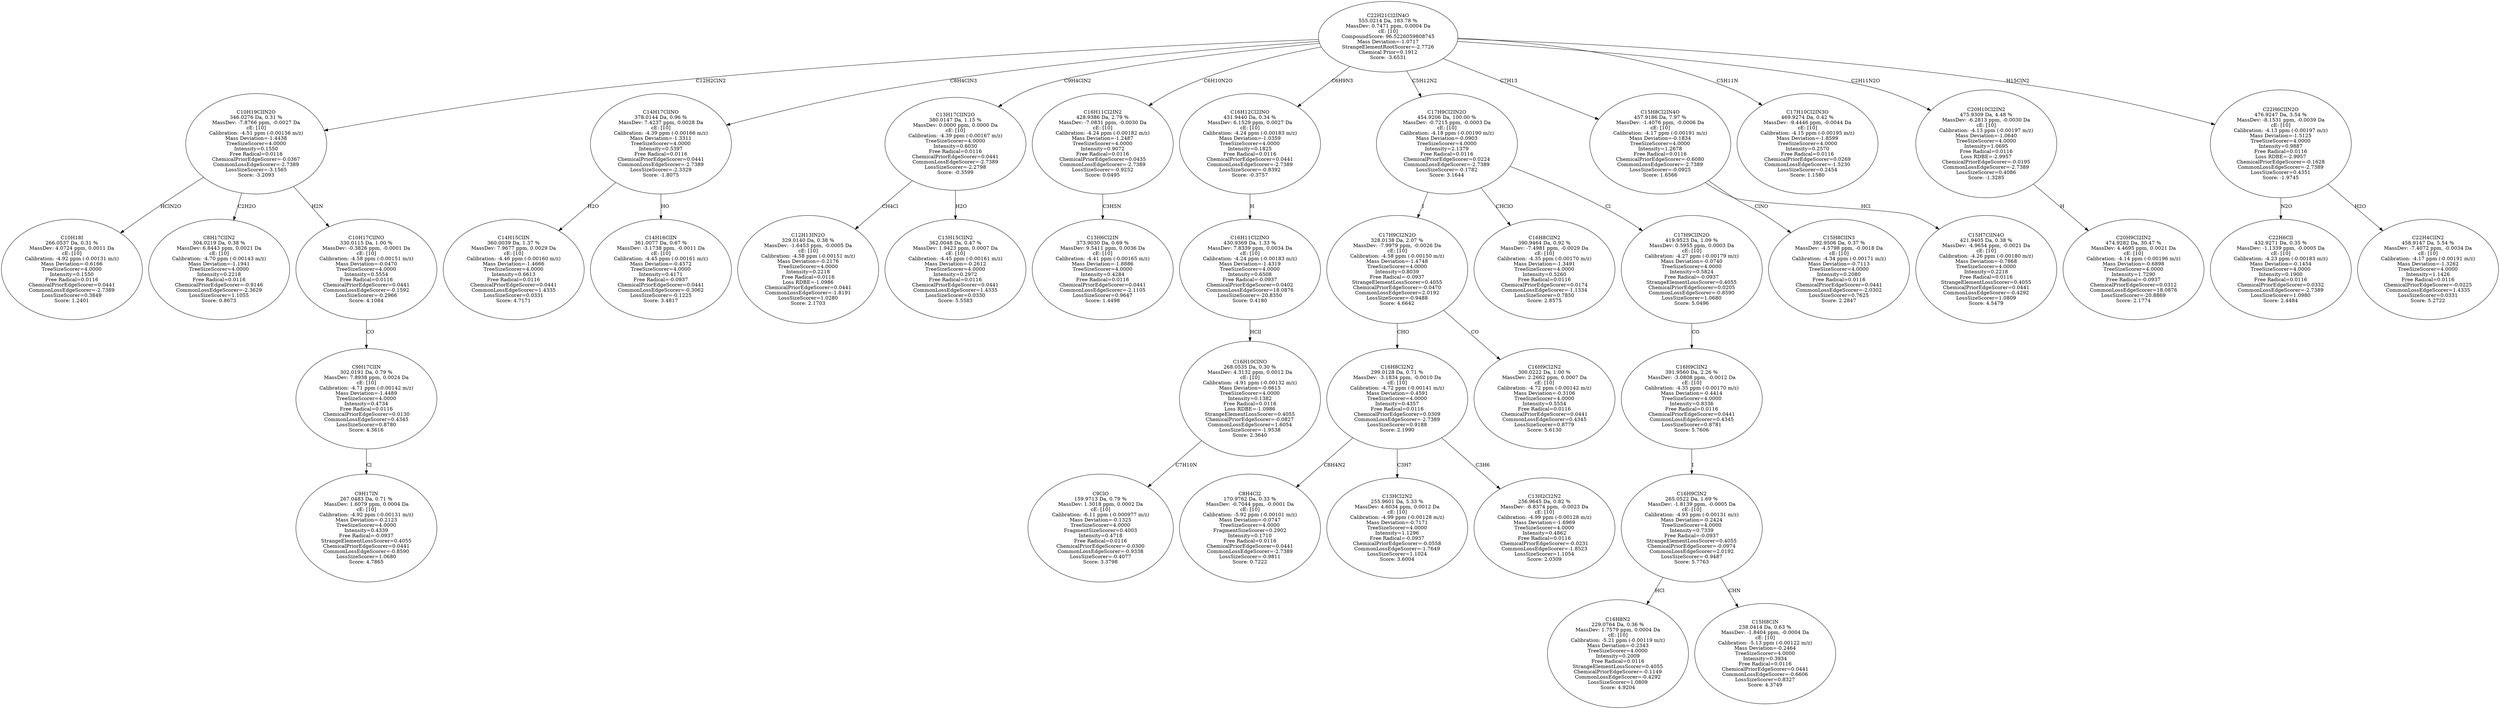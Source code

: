 strict digraph {
v1 [label="C10H18I\n266.0537 Da, 0.31 %\nMassDev: 4.0724 ppm, 0.0011 Da\ncE: [10]\nCalibration: -4.92 ppm (-0.00131 m/z)\nMass Deviation=-0.6166\nTreeSizeScorer=4.0000\nIntensity=0.1550\nFree Radical=0.0116\nChemicalPriorEdgeScorer=0.0441\nCommonLossEdgeScorer=-2.7389\nLossSizeScorer=0.3849\nScore: 1.2401"];
v2 [label="C8H17ClIN2\n304.0219 Da, 0.38 %\nMassDev: 6.8443 ppm, 0.0021 Da\ncE: [10]\nCalibration: -4.70 ppm (-0.00143 m/z)\nMass Deviation=-1.1941\nTreeSizeScorer=4.0000\nIntensity=0.2218\nFree Radical=0.0116\nChemicalPriorEdgeScorer=-0.9146\nCommonLossEdgeScorer=-2.3629\nLossSizeScorer=1.1055\nScore: 0.8673"];
v3 [label="C9H17IN\n267.0483 Da, 0.71 %\nMassDev: 1.6079 ppm, 0.0004 Da\ncE: [10]\nCalibration: -4.92 ppm (-0.00131 m/z)\nMass Deviation=-0.2123\nTreeSizeScorer=4.0000\nIntensity=0.4339\nFree Radical=-0.0937\nStrangeElementLossScorer=0.4055\nChemicalPriorEdgeScorer=0.0441\nCommonLossEdgeScorer=-0.8590\nLossSizeScorer=1.0680\nScore: 4.7865"];
v4 [label="C9H17ClIN\n302.0191 Da, 0.79 %\nMassDev: 7.8938 ppm, 0.0024 Da\ncE: [10]\nCalibration: -4.71 ppm (-0.00142 m/z)\nMass Deviation=-1.4489\nTreeSizeScorer=4.0000\nIntensity=0.4734\nFree Radical=0.0116\nChemicalPriorEdgeScorer=0.0130\nCommonLossEdgeScorer=0.4345\nLossSizeScorer=0.8780\nScore: 4.3616"];
v5 [label="C10H17ClINO\n330.0115 Da, 1.00 %\nMassDev: -0.3826 ppm, -0.0001 Da\ncE: [10]\nCalibration: -4.58 ppm (-0.00151 m/z)\nMass Deviation=-0.0470\nTreeSizeScorer=4.0000\nIntensity=0.5554\nFree Radical=0.0116\nChemicalPriorEdgeScorer=0.0441\nCommonLossEdgeScorer=-0.1592\nLossSizeScorer=-0.2966\nScore: 4.1084"];
v6 [label="C10H19ClIN2O\n346.0276 Da, 0.31 %\nMassDev: -7.8766 ppm, -0.0027 Da\ncE: [10]\nCalibration: -4.51 ppm (-0.00156 m/z)\nMass Deviation=-1.4438\nTreeSizeScorer=4.0000\nIntensity=0.1550\nFree Radical=0.0116\nChemicalPriorEdgeScorer=-0.0367\nCommonLossEdgeScorer=-2.7389\nLossSizeScorer=-3.1565\nScore: -3.2093"];
v7 [label="C14H15ClIN\n360.0039 Da, 1.37 %\nMassDev: 7.9677 ppm, 0.0029 Da\ncE: [10]\nCalibration: -4.46 ppm (-0.00160 m/z)\nMass Deviation=-1.4666\nTreeSizeScorer=4.0000\nIntensity=0.6613\nFree Radical=0.0116\nChemicalPriorEdgeScorer=0.0441\nCommonLossEdgeScorer=1.4335\nLossSizeScorer=0.0331\nScore: 4.7171"];
v8 [label="C14H16ClIN\n361.0077 Da, 0.67 %\nMassDev: -3.1738 ppm, -0.0011 Da\ncE: [10]\nCalibration: -4.45 ppm (-0.00161 m/z)\nMass Deviation=-0.4572\nTreeSizeScorer=4.0000\nIntensity=0.4171\nFree Radical=-0.0937\nChemicalPriorEdgeScorer=0.0441\nCommonLossEdgeScorer=-0.3062\nLossSizeScorer=-0.1225\nScore: 3.4817"];
v9 [label="C14H17ClINO\n378.0144 Da, 0.96 %\nMassDev: 7.4237 ppm, 0.0028 Da\ncE: [10]\nCalibration: -4.39 ppm (-0.00166 m/z)\nMass Deviation=-1.3311\nTreeSizeScorer=4.0000\nIntensity=0.5397\nFree Radical=0.0116\nChemicalPriorEdgeScorer=0.0441\nCommonLossEdgeScorer=-2.7389\nLossSizeScorer=-2.3329\nScore: -1.8075"];
v10 [label="C12H13IN2O\n329.0140 Da, 0.38 %\nMassDev: -1.6453 ppm, -0.0005 Da\ncE: [10]\nCalibration: -4.58 ppm (-0.00151 m/z)\nMass Deviation=-0.2176\nTreeSizeScorer=4.0000\nIntensity=0.2218\nFree Radical=0.0116\nLoss RDBE=-1.0986\nChemicalPriorEdgeScorer=0.0441\nCommonLossEdgeScorer=-1.8191\nLossSizeScorer=1.0280\nScore: 2.1703"];
v11 [label="C13H15ClIN2\n362.0048 Da, 0.47 %\nMassDev: 1.9423 ppm, 0.0007 Da\ncE: [10]\nCalibration: -4.45 ppm (-0.00161 m/z)\nMass Deviation=-0.2612\nTreeSizeScorer=4.0000\nIntensity=0.2972\nFree Radical=0.0116\nChemicalPriorEdgeScorer=0.0441\nCommonLossEdgeScorer=1.4335\nLossSizeScorer=0.0330\nScore: 5.5583"];
v12 [label="C13H17ClIN2O\n380.0147 Da, 1.15 %\nMassDev: 0.0000 ppm, 0.0000 Da\ncE: [10]\nCalibration: -4.39 ppm (-0.00167 m/z)\nTreeSizeScorer=4.0000\nIntensity=0.6030\nFree Radical=0.0116\nChemicalPriorEdgeScorer=0.0441\nCommonLossEdgeScorer=-2.7389\nLossSizeScorer=-2.2798\nScore: -0.3599"];
v13 [label="C13H6Cl2IN\n373.9030 Da, 0.69 %\nMassDev: 9.5411 ppm, 0.0036 Da\ncE: [10]\nCalibration: -4.41 ppm (-0.00165 m/z)\nMass Deviation=-1.8886\nTreeSizeScorer=4.0000\nIntensity=0.4284\nFree Radical=0.0116\nChemicalPriorEdgeScorer=0.0441\nCommonLossEdgeScorer=-2.1105\nLossSizeScorer=0.9647\nScore: 1.4498"];
v14 [label="C16H11Cl2IN2\n428.9386 Da, 2.79 %\nMassDev: -7.0831 ppm, -0.0030 Da\ncE: [10]\nCalibration: -4.24 ppm (-0.00182 m/z)\nMass Deviation=-1.2487\nTreeSizeScorer=4.0000\nIntensity=0.9072\nFree Radical=0.0116\nChemicalPriorEdgeScorer=0.0435\nCommonLossEdgeScorer=-2.7389\nLossSizeScorer=-0.9252\nScore: 0.0495"];
v15 [label="C9ClO\n159.9713 Da, 0.79 %\nMassDev: 1.3018 ppm, 0.0002 Da\ncE: [10]\nCalibration: -6.11 ppm (-0.000977 m/z)\nMass Deviation=-0.1325\nTreeSizeScorer=4.0000\nFragmentSizeScorer=0.4003\nIntensity=0.4718\nFree Radical=0.0116\nChemicalPriorEdgeScorer=-0.0300\nCommonLossEdgeScorer=-0.9338\nLossSizeScorer=-0.4077\nScore: 3.3798"];
v16 [label="C16H10ClNO\n268.0535 Da, 0.30 %\nMassDev: 4.3132 ppm, 0.0012 Da\ncE: [10]\nCalibration: -4.91 ppm (-0.00132 m/z)\nMass Deviation=-0.6615\nTreeSizeScorer=4.0000\nIntensity=0.1382\nFree Radical=0.0116\nLoss RDBE=-1.0986\nStrangeElementLossScorer=0.4055\nChemicalPriorEdgeScorer=-0.0827\nCommonLossEdgeScorer=1.6054\nLossSizeScorer=-1.9538\nScore: 2.3640"];
v17 [label="C16H11Cl2INO\n430.9369 Da, 1.33 %\nMassDev: 7.8339 ppm, 0.0034 Da\ncE: [10]\nCalibration: -4.24 ppm (-0.00183 m/z)\nMass Deviation=-1.4319\nTreeSizeScorer=4.0000\nIntensity=0.6508\nFree Radical=-0.0937\nChemicalPriorEdgeScorer=0.0402\nCommonLossEdgeScorer=18.0876\nLossSizeScorer=-20.8350\nScore: 0.4180"];
v18 [label="C16H12Cl2INO\n431.9440 Da, 0.34 %\nMassDev: 6.1529 ppm, 0.0027 Da\ncE: [10]\nCalibration: -4.24 ppm (-0.00183 m/z)\nMass Deviation=-1.0359\nTreeSizeScorer=4.0000\nIntensity=0.1825\nFree Radical=0.0116\nChemicalPriorEdgeScorer=0.0441\nCommonLossEdgeScorer=-2.7389\nLossSizeScorer=-0.8392\nScore: -0.3757"];
v19 [label="C8H4Cl2\n170.9762 Da, 0.33 %\nMassDev: -0.7044 ppm, -0.0001 Da\ncE: [10]\nCalibration: -5.92 ppm (-0.00101 m/z)\nMass Deviation=-0.0747\nTreeSizeScorer=4.0000\nFragmentSizeScorer=0.2902\nIntensity=0.1710\nFree Radical=0.0116\nChemicalPriorEdgeScorer=0.0441\nCommonLossEdgeScorer=-2.7389\nLossSizeScorer=-0.9811\nScore: 0.7222"];
v20 [label="C13HCl2N2\n255.9601 Da, 5.33 %\nMassDev: 4.6034 ppm, 0.0012 Da\ncE: [10]\nCalibration: -4.99 ppm (-0.00128 m/z)\nMass Deviation=-0.7171\nTreeSizeScorer=4.0000\nIntensity=1.1296\nFree Radical=-0.0937\nChemicalPriorEdgeScorer=-0.0558\nCommonLossEdgeScorer=-1.7649\nLossSizeScorer=1.1024\nScore: 3.6004"];
v21 [label="C13H2Cl2N2\n256.9645 Da, 0.82 %\nMassDev: -8.8374 ppm, -0.0023 Da\ncE: [10]\nCalibration: -4.99 ppm (-0.00128 m/z)\nMass Deviation=-1.6969\nTreeSizeScorer=4.0000\nIntensity=0.4862\nFree Radical=0.0116\nChemicalPriorEdgeScorer=-0.0231\nCommonLossEdgeScorer=-1.8523\nLossSizeScorer=1.1054\nScore: 2.0309"];
v22 [label="C16H8Cl2N2\n299.0128 Da, 0.71 %\nMassDev: -3.1834 ppm, -0.0010 Da\ncE: [10]\nCalibration: -4.72 ppm (-0.00141 m/z)\nMass Deviation=-0.4591\nTreeSizeScorer=4.0000\nIntensity=0.4357\nFree Radical=0.0116\nChemicalPriorEdgeScorer=0.0309\nCommonLossEdgeScorer=-2.7389\nLossSizeScorer=0.9188\nScore: 2.1990"];
v23 [label="C16H9Cl2N2\n300.0222 Da, 1.00 %\nMassDev: 2.2662 ppm, 0.0007 Da\ncE: [10]\nCalibration: -4.72 ppm (-0.00142 m/z)\nMass Deviation=-0.3106\nTreeSizeScorer=4.0000\nIntensity=0.5554\nFree Radical=0.0116\nChemicalPriorEdgeScorer=0.0441\nCommonLossEdgeScorer=0.4345\nLossSizeScorer=0.8779\nScore: 5.6130"];
v24 [label="C17H9Cl2N2O\n328.0138 Da, 2.07 %\nMassDev: -7.9979 ppm, -0.0026 Da\ncE: [10]\nCalibration: -4.58 ppm (-0.00150 m/z)\nMass Deviation=-1.4748\nTreeSizeScorer=4.0000\nIntensity=0.8039\nFree Radical=-0.0937\nStrangeElementLossScorer=0.4055\nChemicalPriorEdgeScorer=-0.0470\nCommonLossEdgeScorer=2.0192\nLossSizeScorer=-0.9488\nScore: 4.6642"];
v25 [label="C16H8ClIN2\n390.9464 Da, 0.92 %\nMassDev: -7.4981 ppm, -0.0029 Da\ncE: [10]\nCalibration: -4.35 ppm (-0.00170 m/z)\nMass Deviation=-1.3491\nTreeSizeScorer=4.0000\nIntensity=0.5260\nFree Radical=0.0116\nChemicalPriorEdgeScorer=0.0174\nCommonLossEdgeScorer=-1.1334\nLossSizeScorer=0.7850\nScore: 2.8575"];
v26 [label="C16H8N2\n229.0764 Da, 0.36 %\nMassDev: 1.7579 ppm, 0.0004 Da\ncE: [10]\nCalibration: -5.21 ppm (-0.00119 m/z)\nMass Deviation=-0.2343\nTreeSizeScorer=4.0000\nIntensity=0.2009\nFree Radical=0.0116\nStrangeElementLossScorer=0.4055\nChemicalPriorEdgeScorer=-0.1149\nCommonLossEdgeScorer=-0.4292\nLossSizeScorer=1.0809\nScore: 4.9204"];
v27 [label="C15H8ClN\n238.0414 Da, 0.63 %\nMassDev: -1.8404 ppm, -0.0004 Da\ncE: [10]\nCalibration: -5.13 ppm (-0.00122 m/z)\nMass Deviation=-0.2464\nTreeSizeScorer=4.0000\nIntensity=0.3934\nFree Radical=0.0116\nChemicalPriorEdgeScorer=0.0441\nCommonLossEdgeScorer=-0.6606\nLossSizeScorer=0.8327\nScore: 4.3749"];
v28 [label="C16H9ClN2\n265.0522 Da, 1.69 %\nMassDev: -1.8139 ppm, -0.0005 Da\ncE: [10]\nCalibration: -4.93 ppm (-0.00131 m/z)\nMass Deviation=-0.2424\nTreeSizeScorer=4.0000\nIntensity=0.7339\nFree Radical=-0.0937\nStrangeElementLossScorer=0.4055\nChemicalPriorEdgeScorer=-0.0974\nCommonLossEdgeScorer=2.0192\nLossSizeScorer=-0.9487\nScore: 5.7763"];
v29 [label="C16H9ClIN2\n391.9560 Da, 2.26 %\nMassDev: -3.0808 ppm, -0.0012 Da\ncE: [10]\nCalibration: -4.35 ppm (-0.00170 m/z)\nMass Deviation=-0.4414\nTreeSizeScorer=4.0000\nIntensity=0.8336\nFree Radical=0.0116\nChemicalPriorEdgeScorer=0.0441\nCommonLossEdgeScorer=0.4345\nLossSizeScorer=0.8781\nScore: 5.7606"];
v30 [label="C17H9ClIN2O\n419.9523 Da, 1.09 %\nMassDev: 0.5955 ppm, 0.0003 Da\ncE: [10]\nCalibration: -4.27 ppm (-0.00179 m/z)\nMass Deviation=-0.0740\nTreeSizeScorer=4.0000\nIntensity=0.5824\nFree Radical=-0.0937\nStrangeElementLossScorer=0.4055\nChemicalPriorEdgeScorer=0.0205\nCommonLossEdgeScorer=-0.8590\nLossSizeScorer=1.0680\nScore: 5.0496"];
v31 [label="C17H9Cl2IN2O\n454.9206 Da, 100.00 %\nMassDev: -0.7215 ppm, -0.0003 Da\ncE: [10]\nCalibration: -4.18 ppm (-0.00190 m/z)\nMass Deviation=-0.0903\nTreeSizeScorer=4.0000\nIntensity=2.1379\nFree Radical=0.0116\nChemicalPriorEdgeScorer=0.0224\nCommonLossEdgeScorer=-2.7389\nLossSizeScorer=-0.1782\nScore: 3.1644"];
v32 [label="C15H8ClIN3\n392.9506 Da, 0.37 %\nMassDev: -4.5798 ppm, -0.0018 Da\ncE: [10]\nCalibration: -4.34 ppm (-0.00171 m/z)\nMass Deviation=-0.7113\nTreeSizeScorer=4.0000\nIntensity=0.2080\nFree Radical=0.0116\nChemicalPriorEdgeScorer=0.0441\nCommonLossEdgeScorer=-2.0302\nLossSizeScorer=0.7625\nScore: 2.2847"];
v33 [label="C15H7ClIN4O\n421.9405 Da, 0.38 %\nMassDev: -4.9654 ppm, -0.0021 Da\ncE: [10]\nCalibration: -4.26 ppm (-0.00180 m/z)\nMass Deviation=-0.7868\nTreeSizeScorer=4.0000\nIntensity=0.2218\nFree Radical=0.0116\nStrangeElementLossScorer=0.4055\nChemicalPriorEdgeScorer=0.0441\nCommonLossEdgeScorer=-0.4292\nLossSizeScorer=1.0809\nScore: 4.5479"];
v34 [label="C15H8Cl2IN4O\n457.9186 Da, 7.97 %\nMassDev: -1.4076 ppm, -0.0006 Da\ncE: [10]\nCalibration: -4.17 ppm (-0.00191 m/z)\nMass Deviation=-0.1834\nTreeSizeScorer=4.0000\nIntensity=1.2678\nFree Radical=0.0116\nChemicalPriorEdgeScorer=-0.6080\nCommonLossEdgeScorer=-2.7389\nLossSizeScorer=-0.0925\nScore: 1.6566"];
v35 [label="C17H10Cl2IN3O\n469.9274 Da, 0.42 %\nMassDev: -9.4446 ppm, -0.0044 Da\ncE: [10]\nCalibration: -4.15 ppm (-0.00195 m/z)\nMass Deviation=-1.8599\nTreeSizeScorer=4.0000\nIntensity=0.2570\nFree Radical=0.0116\nChemicalPriorEdgeScorer=0.0269\nCommonLossEdgeScorer=-1.5230\nLossSizeScorer=0.2454\nScore: 1.1580"];
v36 [label="C20H9Cl2IN2\n474.9282 Da, 30.47 %\nMassDev: 4.4695 ppm, 0.0021 Da\ncE: [10]\nCalibration: -4.14 ppm (-0.00196 m/z)\nMass Deviation=-0.6898\nTreeSizeScorer=4.0000\nIntensity=1.7290\nFree Radical=-0.0937\nChemicalPriorEdgeScorer=0.0312\nCommonLossEdgeScorer=18.0876\nLossSizeScorer=-20.8869\nScore: 2.1774"];
v37 [label="C20H10Cl2IN2\n475.9309 Da, 4.48 %\nMassDev: -6.2813 ppm, -0.0030 Da\ncE: [10]\nCalibration: -4.13 ppm (-0.00197 m/z)\nMass Deviation=-1.0640\nTreeSizeScorer=4.0000\nIntensity=1.0695\nFree Radical=0.0116\nLoss RDBE=-2.9957\nChemicalPriorEdgeScorer=-0.0195\nCommonLossEdgeScorer=-2.7389\nLossSizeScorer=0.4086\nScore: -1.3285"];
v38 [label="C22H6ClI\n432.9271 Da, 0.35 %\nMassDev: -1.1339 ppm, -0.0005 Da\ncE: [10]\nCalibration: -4.23 ppm (-0.00183 m/z)\nMass Deviation=-0.1454\nTreeSizeScorer=4.0000\nIntensity=0.1900\nFree Radical=0.0116\nChemicalPriorEdgeScorer=0.0332\nCommonLossEdgeScorer=-2.7389\nLossSizeScorer=1.0980\nScore: 2.4484"];
v39 [label="C22H4ClIN2\n458.9147 Da, 5.54 %\nMassDev: -7.4072 ppm, -0.0034 Da\ncE: [10]\nCalibration: -4.17 ppm (-0.00191 m/z)\nMass Deviation=-1.3262\nTreeSizeScorer=4.0000\nIntensity=1.1426\nFree Radical=0.0116\nChemicalPriorEdgeScorer=-0.0225\nCommonLossEdgeScorer=1.4335\nLossSizeScorer=0.0331\nScore: 5.2722"];
v40 [label="C22H6ClIN2O\n476.9247 Da, 3.54 %\nMassDev: -8.1531 ppm, -0.0039 Da\ncE: [10]\nCalibration: -4.13 ppm (-0.00197 m/z)\nMass Deviation=-1.5125\nTreeSizeScorer=4.0000\nIntensity=0.9887\nFree Radical=0.0116\nLoss RDBE=-2.9957\nChemicalPriorEdgeScorer=-0.1628\nCommonLossEdgeScorer=-2.7389\nLossSizeScorer=0.4351\nScore: -1.9745"];
v41 [label="C22H21Cl2IN4O\n555.0214 Da, 183.78 %\nMassDev: 0.7471 ppm, 0.0004 Da\ncE: [10]\nCompoundScore: 96.5226059808745\nMass Deviation=-1.0717\nStrangeElementRootScorer=-2.7726\nChemical Prior=0.1912\nScore: -3.6531"];
v6 -> v1 [label="HClN2O"];
v6 -> v2 [label="C2H2O"];
v4 -> v3 [label="Cl"];
v5 -> v4 [label="CO"];
v6 -> v5 [label="H2N"];
v41 -> v6 [label="C12H2ClN2"];
v9 -> v7 [label="H2O"];
v9 -> v8 [label="HO"];
v41 -> v9 [label="C8H4ClN3"];
v12 -> v10 [label="CH4Cl"];
v12 -> v11 [label="H2O"];
v41 -> v12 [label="C9H4ClN2"];
v14 -> v13 [label="C3H5N"];
v41 -> v14 [label="C6H10N2O"];
v16 -> v15 [label="C7H10N"];
v17 -> v16 [label="HClI"];
v18 -> v17 [label="H"];
v41 -> v18 [label="C6H9N3"];
v22 -> v19 [label="C8H4N2"];
v22 -> v20 [label="C3H7"];
v22 -> v21 [label="C3H6"];
v24 -> v22 [label="CHO"];
v24 -> v23 [label="CO"];
v31 -> v24 [label="I"];
v31 -> v25 [label="CHClO"];
v28 -> v26 [label="HCl"];
v28 -> v27 [label="CHN"];
v29 -> v28 [label="I"];
v30 -> v29 [label="CO"];
v31 -> v30 [label="Cl"];
v41 -> v31 [label="C5H12N2"];
v34 -> v32 [label="ClNO"];
v34 -> v33 [label="HCl"];
v41 -> v34 [label="C7H13"];
v41 -> v35 [label="C5H11N"];
v37 -> v36 [label="H"];
v41 -> v37 [label="C2H11N2O"];
v40 -> v38 [label="N2O"];
v40 -> v39 [label="H2O"];
v41 -> v40 [label="H15ClN2"];
}